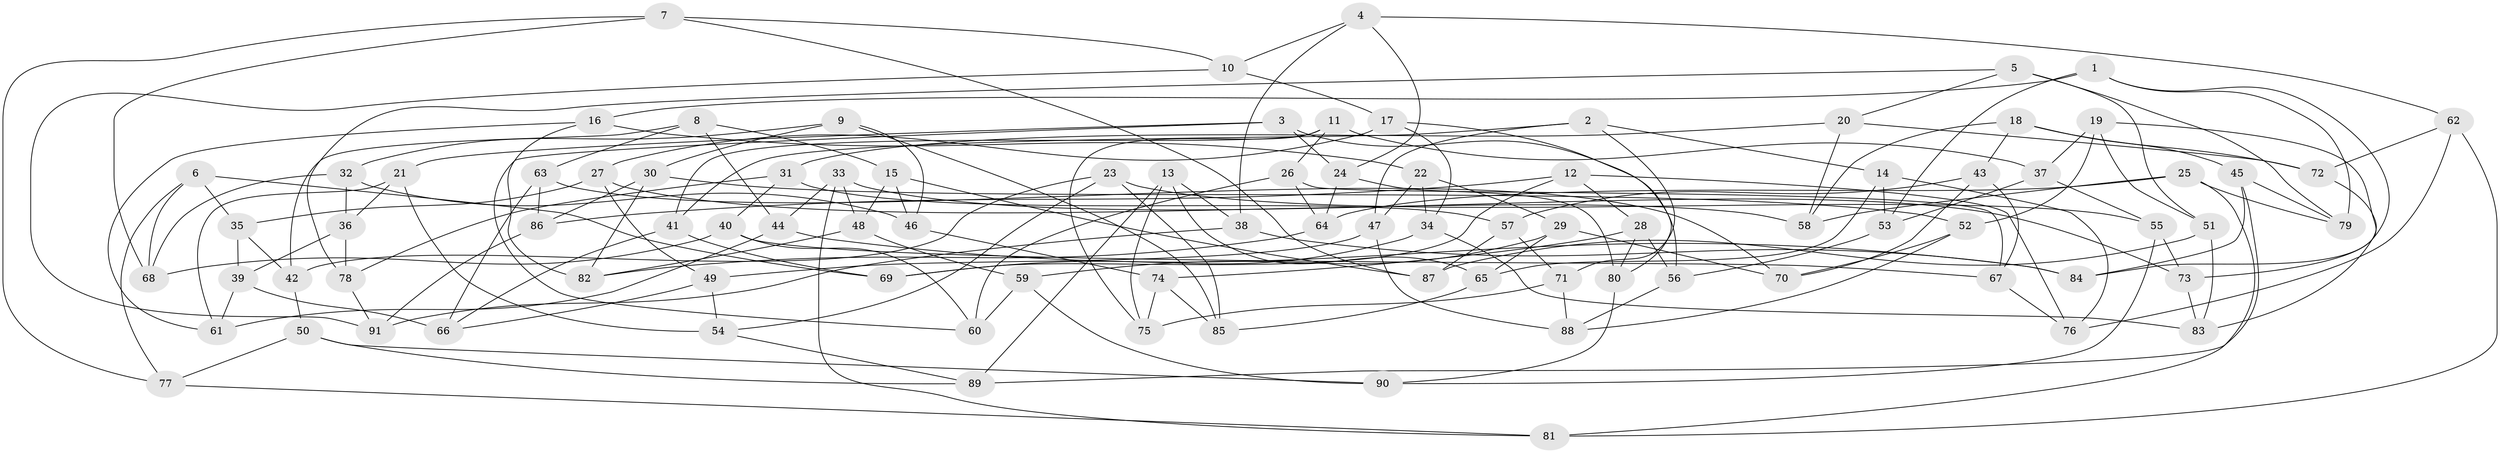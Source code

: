 // coarse degree distribution, {4: 0.5555555555555556, 6: 0.4126984126984127, 5: 0.031746031746031744}
// Generated by graph-tools (version 1.1) at 2025/24/03/03/25 07:24:29]
// undirected, 91 vertices, 182 edges
graph export_dot {
graph [start="1"]
  node [color=gray90,style=filled];
  1;
  2;
  3;
  4;
  5;
  6;
  7;
  8;
  9;
  10;
  11;
  12;
  13;
  14;
  15;
  16;
  17;
  18;
  19;
  20;
  21;
  22;
  23;
  24;
  25;
  26;
  27;
  28;
  29;
  30;
  31;
  32;
  33;
  34;
  35;
  36;
  37;
  38;
  39;
  40;
  41;
  42;
  43;
  44;
  45;
  46;
  47;
  48;
  49;
  50;
  51;
  52;
  53;
  54;
  55;
  56;
  57;
  58;
  59;
  60;
  61;
  62;
  63;
  64;
  65;
  66;
  67;
  68;
  69;
  70;
  71;
  72;
  73;
  74;
  75;
  76;
  77;
  78;
  79;
  80;
  81;
  82;
  83;
  84;
  85;
  86;
  87;
  88;
  89;
  90;
  91;
  1 -- 16;
  1 -- 53;
  1 -- 79;
  1 -- 84;
  2 -- 47;
  2 -- 71;
  2 -- 14;
  2 -- 41;
  3 -- 21;
  3 -- 24;
  3 -- 60;
  3 -- 56;
  4 -- 24;
  4 -- 38;
  4 -- 62;
  4 -- 10;
  5 -- 51;
  5 -- 79;
  5 -- 78;
  5 -- 20;
  6 -- 77;
  6 -- 68;
  6 -- 35;
  6 -- 69;
  7 -- 68;
  7 -- 77;
  7 -- 10;
  7 -- 87;
  8 -- 42;
  8 -- 15;
  8 -- 44;
  8 -- 63;
  9 -- 32;
  9 -- 85;
  9 -- 46;
  9 -- 30;
  10 -- 91;
  10 -- 17;
  11 -- 75;
  11 -- 41;
  11 -- 37;
  11 -- 26;
  12 -- 28;
  12 -- 86;
  12 -- 76;
  12 -- 69;
  13 -- 75;
  13 -- 89;
  13 -- 38;
  13 -- 65;
  14 -- 76;
  14 -- 53;
  14 -- 65;
  15 -- 46;
  15 -- 87;
  15 -- 48;
  16 -- 61;
  16 -- 22;
  16 -- 82;
  17 -- 34;
  17 -- 27;
  17 -- 80;
  18 -- 58;
  18 -- 72;
  18 -- 43;
  18 -- 45;
  19 -- 37;
  19 -- 51;
  19 -- 52;
  19 -- 73;
  20 -- 31;
  20 -- 72;
  20 -- 58;
  21 -- 36;
  21 -- 54;
  21 -- 61;
  22 -- 29;
  22 -- 47;
  22 -- 34;
  23 -- 54;
  23 -- 55;
  23 -- 42;
  23 -- 85;
  24 -- 64;
  24 -- 80;
  25 -- 81;
  25 -- 58;
  25 -- 79;
  25 -- 64;
  26 -- 64;
  26 -- 67;
  26 -- 60;
  27 -- 49;
  27 -- 35;
  27 -- 58;
  28 -- 56;
  28 -- 74;
  28 -- 80;
  29 -- 65;
  29 -- 59;
  29 -- 70;
  30 -- 86;
  30 -- 82;
  30 -- 52;
  31 -- 40;
  31 -- 78;
  31 -- 57;
  32 -- 46;
  32 -- 36;
  32 -- 68;
  33 -- 44;
  33 -- 48;
  33 -- 73;
  33 -- 81;
  34 -- 69;
  34 -- 83;
  35 -- 39;
  35 -- 42;
  36 -- 39;
  36 -- 78;
  37 -- 53;
  37 -- 55;
  38 -- 91;
  38 -- 84;
  39 -- 61;
  39 -- 66;
  40 -- 68;
  40 -- 67;
  40 -- 60;
  41 -- 69;
  41 -- 66;
  42 -- 50;
  43 -- 57;
  43 -- 67;
  43 -- 70;
  44 -- 61;
  44 -- 84;
  45 -- 79;
  45 -- 89;
  45 -- 84;
  46 -- 74;
  47 -- 49;
  47 -- 88;
  48 -- 59;
  48 -- 82;
  49 -- 54;
  49 -- 66;
  50 -- 77;
  50 -- 89;
  50 -- 90;
  51 -- 87;
  51 -- 83;
  52 -- 70;
  52 -- 88;
  53 -- 56;
  54 -- 89;
  55 -- 90;
  55 -- 73;
  56 -- 88;
  57 -- 71;
  57 -- 87;
  59 -- 90;
  59 -- 60;
  62 -- 72;
  62 -- 81;
  62 -- 76;
  63 -- 86;
  63 -- 66;
  63 -- 70;
  64 -- 82;
  65 -- 85;
  67 -- 76;
  71 -- 75;
  71 -- 88;
  72 -- 83;
  73 -- 83;
  74 -- 75;
  74 -- 85;
  77 -- 81;
  78 -- 91;
  80 -- 90;
  86 -- 91;
}
